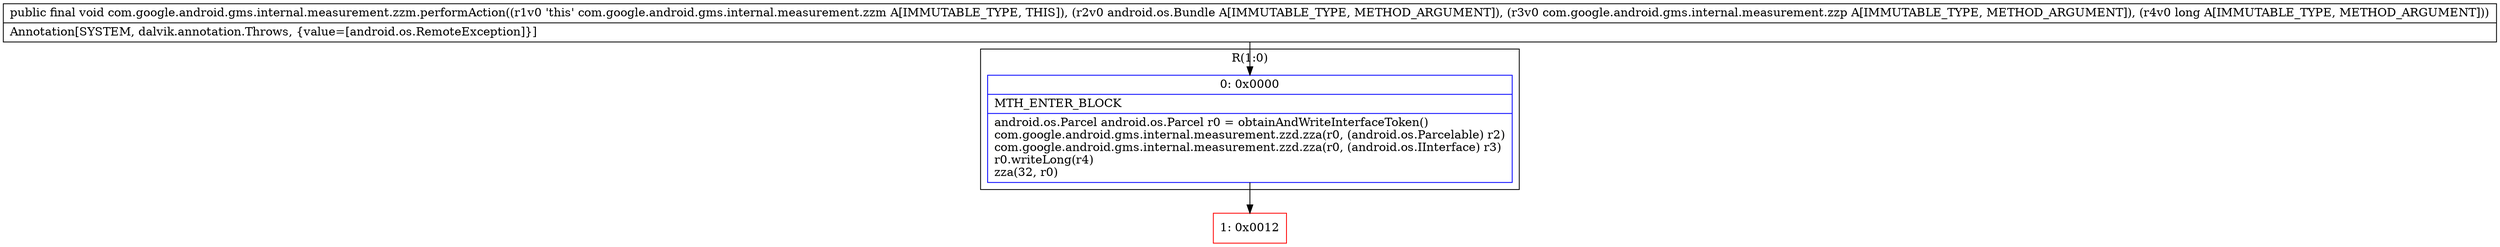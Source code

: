 digraph "CFG forcom.google.android.gms.internal.measurement.zzm.performAction(Landroid\/os\/Bundle;Lcom\/google\/android\/gms\/internal\/measurement\/zzp;J)V" {
subgraph cluster_Region_1004632285 {
label = "R(1:0)";
node [shape=record,color=blue];
Node_0 [shape=record,label="{0\:\ 0x0000|MTH_ENTER_BLOCK\l|android.os.Parcel android.os.Parcel r0 = obtainAndWriteInterfaceToken()\lcom.google.android.gms.internal.measurement.zzd.zza(r0, (android.os.Parcelable) r2)\lcom.google.android.gms.internal.measurement.zzd.zza(r0, (android.os.IInterface) r3)\lr0.writeLong(r4)\lzza(32, r0)\l}"];
}
Node_1 [shape=record,color=red,label="{1\:\ 0x0012}"];
MethodNode[shape=record,label="{public final void com.google.android.gms.internal.measurement.zzm.performAction((r1v0 'this' com.google.android.gms.internal.measurement.zzm A[IMMUTABLE_TYPE, THIS]), (r2v0 android.os.Bundle A[IMMUTABLE_TYPE, METHOD_ARGUMENT]), (r3v0 com.google.android.gms.internal.measurement.zzp A[IMMUTABLE_TYPE, METHOD_ARGUMENT]), (r4v0 long A[IMMUTABLE_TYPE, METHOD_ARGUMENT]))  | Annotation[SYSTEM, dalvik.annotation.Throws, \{value=[android.os.RemoteException]\}]\l}"];
MethodNode -> Node_0;
Node_0 -> Node_1;
}

